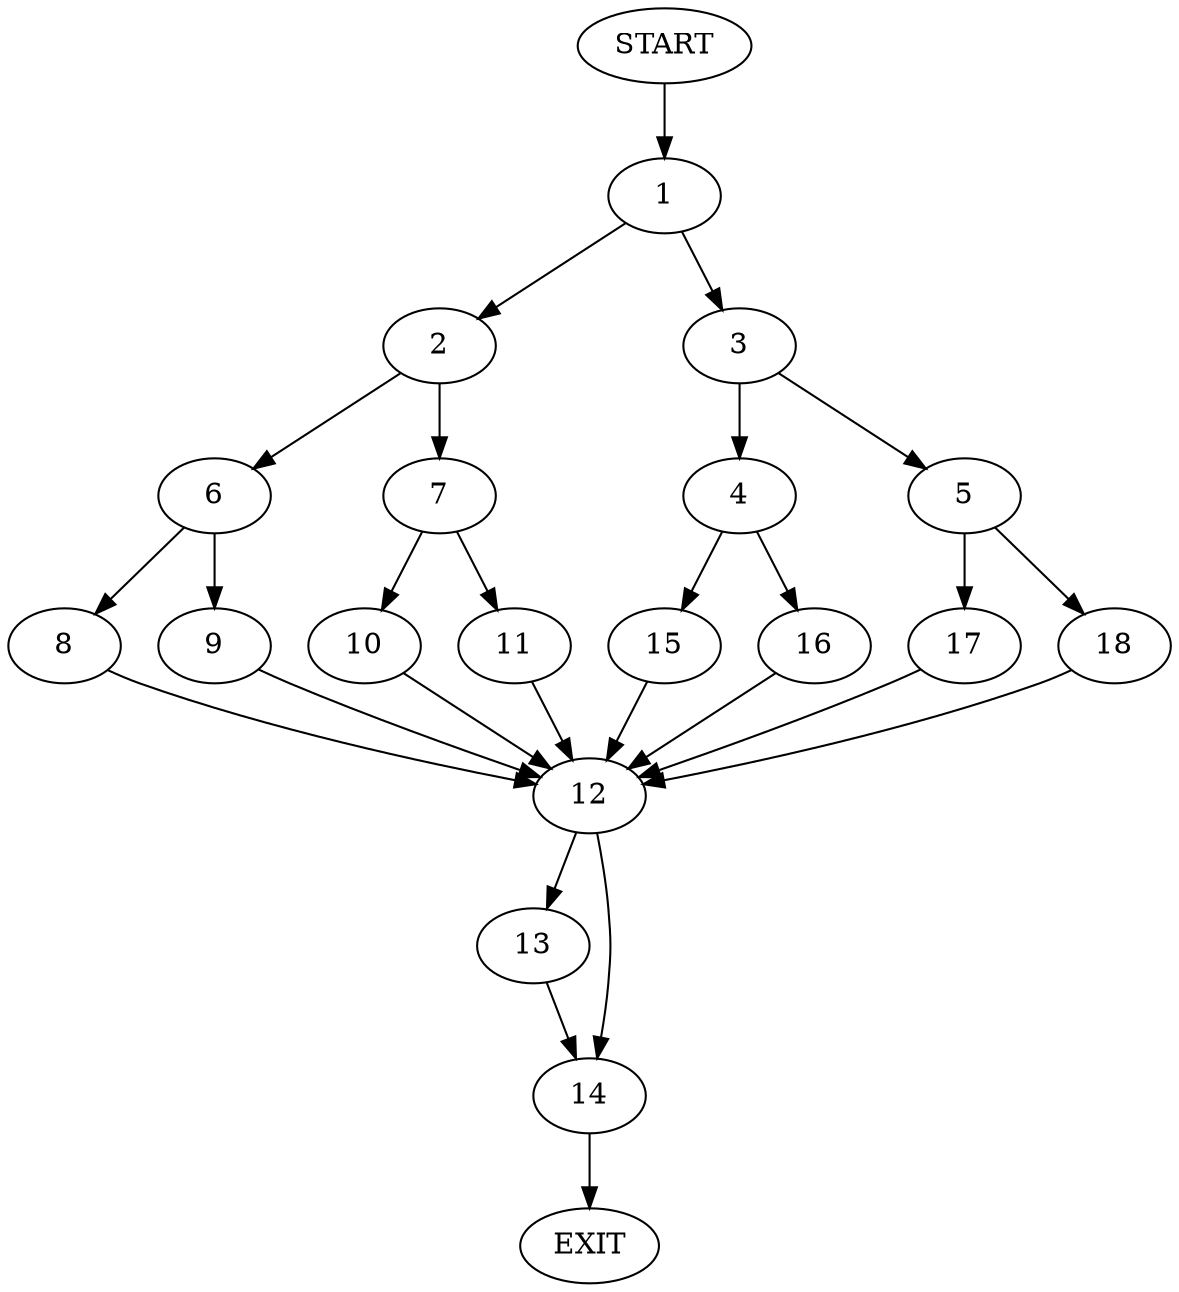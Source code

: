 digraph {
0 [label="START"]
19 [label="EXIT"]
0 -> 1
1 -> 2
1 -> 3
3 -> 4
3 -> 5
2 -> 6
2 -> 7
6 -> 8
6 -> 9
7 -> 10
7 -> 11
8 -> 12
9 -> 12
12 -> 13
12 -> 14
10 -> 12
11 -> 12
4 -> 15
4 -> 16
5 -> 17
5 -> 18
15 -> 12
16 -> 12
17 -> 12
18 -> 12
13 -> 14
14 -> 19
}
